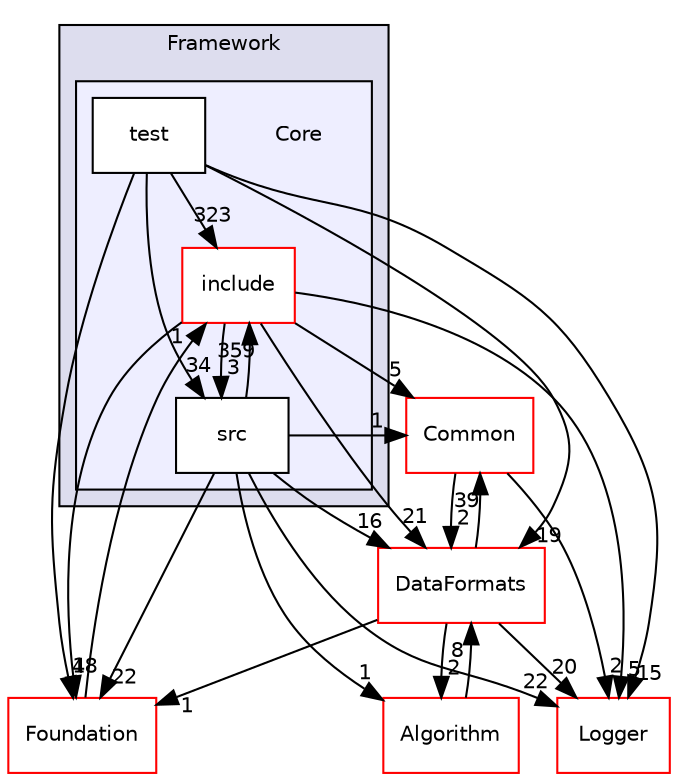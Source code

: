 digraph "/home/travis/build/AliceO2Group/AliceO2/Framework/Core" {
  bgcolor=transparent;
  compound=true
  node [ fontsize="10", fontname="Helvetica"];
  edge [ labelfontsize="10", labelfontname="Helvetica"];
  subgraph clusterdir_bcbb2cf9a3d3d83e5515c82071a07177 {
    graph [ bgcolor="#ddddee", pencolor="black", label="Framework" fontname="Helvetica", fontsize="10", URL="dir_bcbb2cf9a3d3d83e5515c82071a07177.html"]
  subgraph clusterdir_9f165b2481dacfe69aa54d326bd5cd47 {
    graph [ bgcolor="#eeeeff", pencolor="black", label="" URL="dir_9f165b2481dacfe69aa54d326bd5cd47.html"];
    dir_9f165b2481dacfe69aa54d326bd5cd47 [shape=plaintext label="Core"];
    dir_985a55873ec4a56b27533251576853b6 [shape=box label="include" color="red" fillcolor="white" style="filled" URL="dir_985a55873ec4a56b27533251576853b6.html"];
    dir_0b60ff9a1849fb34896fe8bde9baec43 [shape=box label="src" color="black" fillcolor="white" style="filled" URL="dir_0b60ff9a1849fb34896fe8bde9baec43.html"];
    dir_8cb91374fcd70b92d5ee52379f113c0f [shape=box label="test" color="black" fillcolor="white" style="filled" URL="dir_8cb91374fcd70b92d5ee52379f113c0f.html"];
  }
  }
  dir_4ab6b4cc6a7edbff49100e9123df213f [shape=box label="Common" color="red" URL="dir_4ab6b4cc6a7edbff49100e9123df213f.html"];
  dir_8ba487e25de5ee77e05e9dce7582cb98 [shape=box label="Algorithm" color="red" URL="dir_8ba487e25de5ee77e05e9dce7582cb98.html"];
  dir_5d813cdce1e9826318f2aba62999ca51 [shape=box label="Foundation" color="red" URL="dir_5d813cdce1e9826318f2aba62999ca51.html"];
  dir_ab5a80d4bd40f73f0851d5ff6a022779 [shape=box label="Logger" color="red" URL="dir_ab5a80d4bd40f73f0851d5ff6a022779.html"];
  dir_2171f7ec022c5423887b07c69b2f5b48 [shape=box label="DataFormats" color="red" URL="dir_2171f7ec022c5423887b07c69b2f5b48.html"];
  dir_4ab6b4cc6a7edbff49100e9123df213f->dir_ab5a80d4bd40f73f0851d5ff6a022779 [headlabel="2", labeldistance=1.5 headhref="dir_000035_000725.html"];
  dir_4ab6b4cc6a7edbff49100e9123df213f->dir_2171f7ec022c5423887b07c69b2f5b48 [headlabel="2", labeldistance=1.5 headhref="dir_000035_000088.html"];
  dir_8ba487e25de5ee77e05e9dce7582cb98->dir_2171f7ec022c5423887b07c69b2f5b48 [headlabel="8", labeldistance=1.5 headhref="dir_000000_000088.html"];
  dir_5d813cdce1e9826318f2aba62999ca51->dir_985a55873ec4a56b27533251576853b6 [headlabel="1", labeldistance=1.5 headhref="dir_000720_000716.html"];
  dir_0b60ff9a1849fb34896fe8bde9baec43->dir_4ab6b4cc6a7edbff49100e9123df213f [headlabel="1", labeldistance=1.5 headhref="dir_000718_000035.html"];
  dir_0b60ff9a1849fb34896fe8bde9baec43->dir_8ba487e25de5ee77e05e9dce7582cb98 [headlabel="1", labeldistance=1.5 headhref="dir_000718_000000.html"];
  dir_0b60ff9a1849fb34896fe8bde9baec43->dir_5d813cdce1e9826318f2aba62999ca51 [headlabel="22", labeldistance=1.5 headhref="dir_000718_000720.html"];
  dir_0b60ff9a1849fb34896fe8bde9baec43->dir_985a55873ec4a56b27533251576853b6 [headlabel="359", labeldistance=1.5 headhref="dir_000718_000716.html"];
  dir_0b60ff9a1849fb34896fe8bde9baec43->dir_ab5a80d4bd40f73f0851d5ff6a022779 [headlabel="22", labeldistance=1.5 headhref="dir_000718_000725.html"];
  dir_0b60ff9a1849fb34896fe8bde9baec43->dir_2171f7ec022c5423887b07c69b2f5b48 [headlabel="16", labeldistance=1.5 headhref="dir_000718_000088.html"];
  dir_985a55873ec4a56b27533251576853b6->dir_4ab6b4cc6a7edbff49100e9123df213f [headlabel="5", labeldistance=1.5 headhref="dir_000716_000035.html"];
  dir_985a55873ec4a56b27533251576853b6->dir_5d813cdce1e9826318f2aba62999ca51 [headlabel="48", labeldistance=1.5 headhref="dir_000716_000720.html"];
  dir_985a55873ec4a56b27533251576853b6->dir_0b60ff9a1849fb34896fe8bde9baec43 [headlabel="3", labeldistance=1.5 headhref="dir_000716_000718.html"];
  dir_985a55873ec4a56b27533251576853b6->dir_ab5a80d4bd40f73f0851d5ff6a022779 [headlabel="5", labeldistance=1.5 headhref="dir_000716_000725.html"];
  dir_985a55873ec4a56b27533251576853b6->dir_2171f7ec022c5423887b07c69b2f5b48 [headlabel="21", labeldistance=1.5 headhref="dir_000716_000088.html"];
  dir_2171f7ec022c5423887b07c69b2f5b48->dir_4ab6b4cc6a7edbff49100e9123df213f [headlabel="39", labeldistance=1.5 headhref="dir_000088_000035.html"];
  dir_2171f7ec022c5423887b07c69b2f5b48->dir_8ba487e25de5ee77e05e9dce7582cb98 [headlabel="2", labeldistance=1.5 headhref="dir_000088_000000.html"];
  dir_2171f7ec022c5423887b07c69b2f5b48->dir_5d813cdce1e9826318f2aba62999ca51 [headlabel="1", labeldistance=1.5 headhref="dir_000088_000720.html"];
  dir_2171f7ec022c5423887b07c69b2f5b48->dir_ab5a80d4bd40f73f0851d5ff6a022779 [headlabel="20", labeldistance=1.5 headhref="dir_000088_000725.html"];
  dir_8cb91374fcd70b92d5ee52379f113c0f->dir_5d813cdce1e9826318f2aba62999ca51 [headlabel="1", labeldistance=1.5 headhref="dir_000719_000720.html"];
  dir_8cb91374fcd70b92d5ee52379f113c0f->dir_0b60ff9a1849fb34896fe8bde9baec43 [headlabel="34", labeldistance=1.5 headhref="dir_000719_000718.html"];
  dir_8cb91374fcd70b92d5ee52379f113c0f->dir_985a55873ec4a56b27533251576853b6 [headlabel="323", labeldistance=1.5 headhref="dir_000719_000716.html"];
  dir_8cb91374fcd70b92d5ee52379f113c0f->dir_ab5a80d4bd40f73f0851d5ff6a022779 [headlabel="15", labeldistance=1.5 headhref="dir_000719_000725.html"];
  dir_8cb91374fcd70b92d5ee52379f113c0f->dir_2171f7ec022c5423887b07c69b2f5b48 [headlabel="19", labeldistance=1.5 headhref="dir_000719_000088.html"];
}
